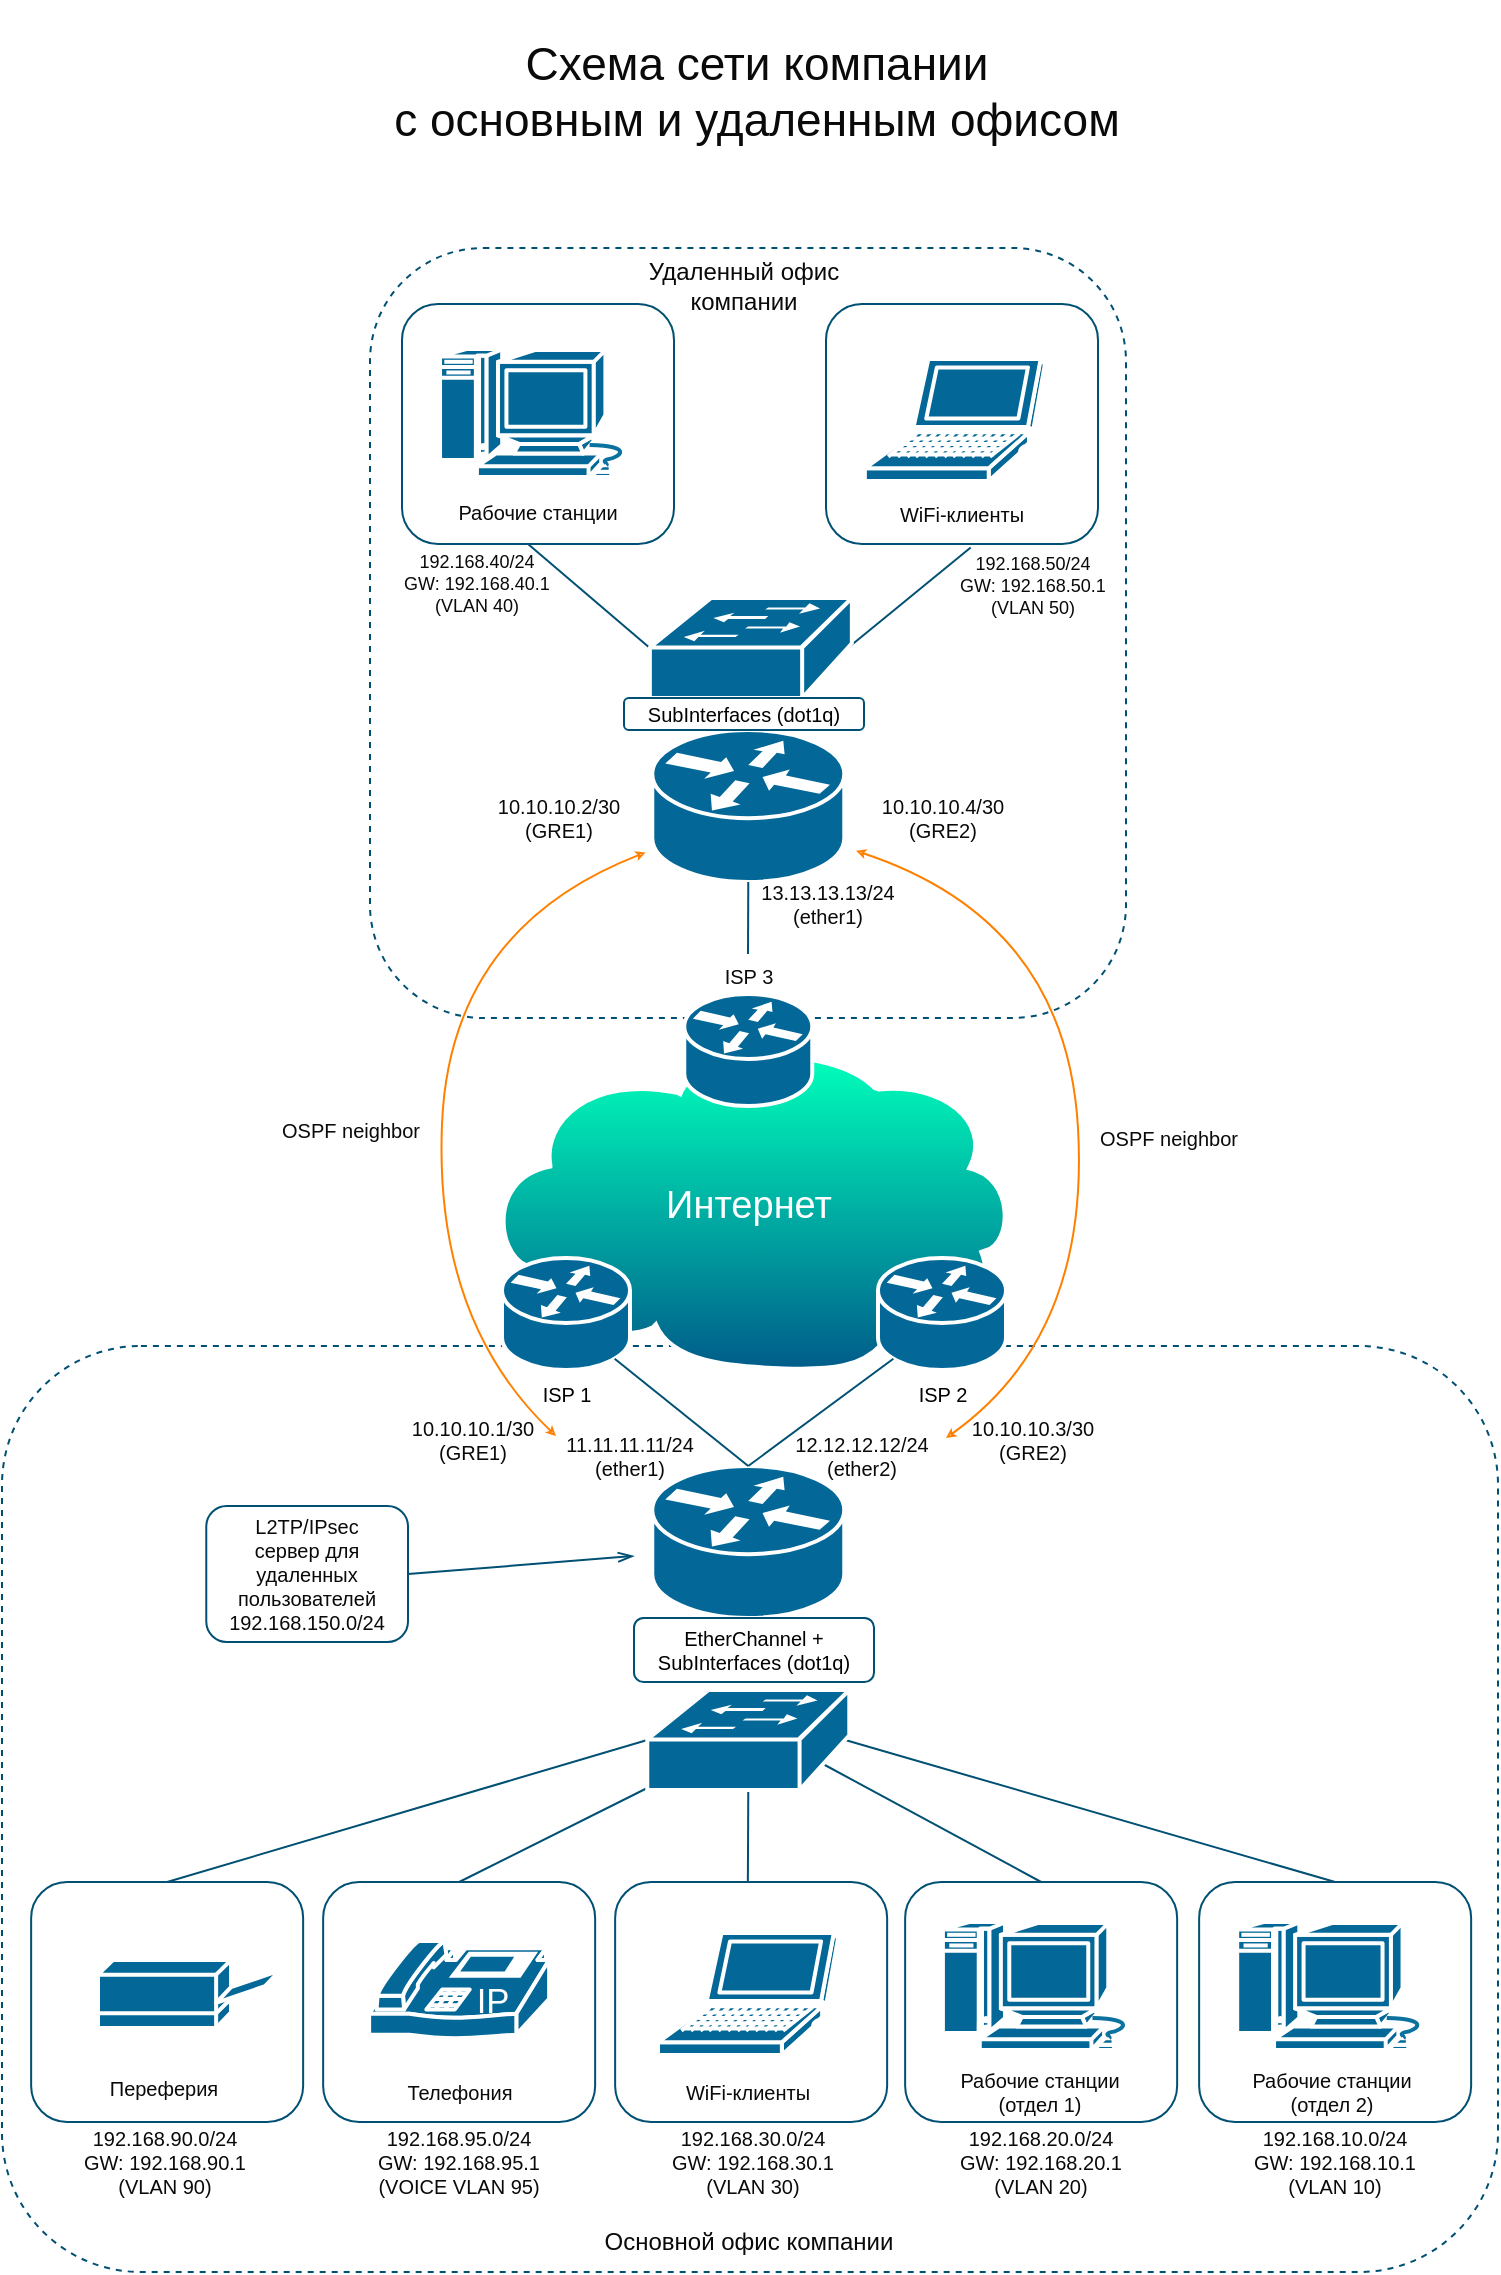 <mxfile version="20.2.7" type="device"><diagram name="Страница 1" id="0"><mxGraphModel dx="1422" dy="756" grid="1" gridSize="4" guides="1" tooltips="1" connect="1" arrows="1" fold="1" page="1" pageScale="1" pageWidth="827" pageHeight="1169" background="#ffffff" math="0" shadow="0"><root><mxCell id="0"/><mxCell id="1" parent="0"/><mxCell id="Y7g3WUkWzcewTaAp0I2f-361" value="" style="rounded=1;whiteSpace=wrap;html=1;fontColor=#0A0A0A;strokeColor=#005073;strokeWidth=1;fillColor=none;gradientColor=#E5FF00;" parent="1" vertex="1"><mxGeometry x="240" y="168" width="136" height="120" as="geometry"/></mxCell><mxCell id="Y7g3WUkWzcewTaAp0I2f-373" value="" style="rounded=1;whiteSpace=wrap;html=1;fontColor=#0A0A0A;strokeColor=#005073;strokeWidth=1;fillColor=none;gradientColor=#E5FF00;" parent="1" vertex="1"><mxGeometry x="638.57" y="957" width="136" height="120" as="geometry"/></mxCell><mxCell id="Y7g3WUkWzcewTaAp0I2f-378" value="" style="rounded=1;whiteSpace=wrap;html=1;fontColor=#0A0A0A;strokeColor=#005073;strokeWidth=1;fillColor=none;gradientColor=#E5FF00;" parent="1" vertex="1"><mxGeometry x="491.57" y="957" width="136" height="120" as="geometry"/></mxCell><mxCell id="Y7g3WUkWzcewTaAp0I2f-383" value="" style="rounded=1;whiteSpace=wrap;html=1;fontColor=#0A0A0A;strokeColor=#005073;strokeWidth=1;fillColor=none;gradientColor=#E5FF00;" parent="1" vertex="1"><mxGeometry x="346.57" y="957" width="136" height="120" as="geometry"/></mxCell><mxCell id="Y7g3WUkWzcewTaAp0I2f-390" value="" style="rounded=1;whiteSpace=wrap;html=1;fontColor=#0A0A0A;strokeColor=#005073;strokeWidth=1;fillColor=none;gradientColor=#E5FF00;" parent="1" vertex="1"><mxGeometry x="200.57" y="957" width="136" height="120" as="geometry"/></mxCell><mxCell id="Y7g3WUkWzcewTaAp0I2f-363" value="" style="rounded=1;whiteSpace=wrap;html=1;fontColor=#0A0A0A;strokeColor=#005073;strokeWidth=1;fillColor=none;gradientColor=#E5FF00;" parent="1" vertex="1"><mxGeometry x="452" y="168" width="136" height="120" as="geometry"/></mxCell><mxCell id="Y7g3WUkWzcewTaAp0I2f-413" value="" style="rounded=1;whiteSpace=wrap;html=1;fontSize=9;fontColor=#0A0A0A;strokeColor=#005073;strokeWidth=1;fillColor=none;gradientColor=#E5FF00;dashed=1;" parent="1" vertex="1"><mxGeometry x="224" y="140" width="378" height="385" as="geometry"/></mxCell><mxCell id="Y7g3WUkWzcewTaAp0I2f-404" value="" style="rounded=1;whiteSpace=wrap;html=1;fontSize=9;fontColor=#0A0A0A;strokeColor=#005073;strokeWidth=1;fillColor=none;gradientColor=#E5FF00;dashed=1;" parent="1" vertex="1"><mxGeometry x="40" y="689" width="748" height="463" as="geometry"/></mxCell><mxCell id="Y7g3WUkWzcewTaAp0I2f-392" value="" style="rounded=1;whiteSpace=wrap;html=1;fontColor=#0A0A0A;strokeColor=#005073;strokeWidth=1;fillColor=none;gradientColor=#E5FF00;" parent="1" vertex="1"><mxGeometry x="54.57" y="957" width="136" height="120" as="geometry"/></mxCell><mxCell id="Y7g3WUkWzcewTaAp0I2f-294" value="Интернет" style="shape=mxgraph.cisco.storage.cloud;html=1;dashed=0;fillColor=#005C8A;strokeColor=#ffffff;strokeWidth=2;verticalLabelPosition=middle;verticalAlign=middle;labelBackgroundColor=none;fontSize=19;labelPosition=center;align=center;fontColor=#FFFFFF;fontFamily=Helvetica;gradientColor=#00FFBB;gradientDirection=north;" parent="1" vertex="1"><mxGeometry x="279.82" y="537" width="266.63" height="164" as="geometry"/></mxCell><mxCell id="Y7g3WUkWzcewTaAp0I2f-314" value="" style="shape=mxgraph.cisco.routers.router;sketch=0;html=1;pointerEvents=1;dashed=0;fillColor=#036897;strokeColor=#ffffff;strokeWidth=2;verticalLabelPosition=bottom;verticalAlign=top;align=center;outlineConnect=0;" parent="1" vertex="1"><mxGeometry x="365.13" y="749" width="96" height="76" as="geometry"/></mxCell><mxCell id="Y7g3WUkWzcewTaAp0I2f-317" value="" style="shape=mxgraph.cisco.computers_and_peripherals.macintosh;sketch=0;html=1;pointerEvents=1;dashed=0;fillColor=#036897;strokeColor=#ffffff;strokeWidth=2;verticalLabelPosition=bottom;verticalAlign=top;align=center;outlineConnect=0;" parent="1" vertex="1"><mxGeometry x="657.07" y="977" width="99" height="64" as="geometry"/></mxCell><mxCell id="Y7g3WUkWzcewTaAp0I2f-334" value="" style="shape=mxgraph.cisco.modems_and_phones.ip_phone;sketch=0;html=1;pointerEvents=1;dashed=0;fillColor=#036897;strokeColor=#ffffff;strokeWidth=2;verticalLabelPosition=bottom;verticalAlign=top;align=center;outlineConnect=0;" parent="1" vertex="1"><mxGeometry x="223.57" y="986.5" width="90" height="50" as="geometry"/></mxCell><mxCell id="Y7g3WUkWzcewTaAp0I2f-337" value="" style="shape=mxgraph.cisco.computers_and_peripherals.printer;sketch=0;html=1;pointerEvents=1;dashed=0;fillColor=#036897;strokeColor=#ffffff;strokeWidth=2;verticalLabelPosition=bottom;verticalAlign=top;align=center;outlineConnect=0;" parent="1" vertex="1"><mxGeometry x="88" y="996" width="91" height="34" as="geometry"/></mxCell><mxCell id="Y7g3WUkWzcewTaAp0I2f-351" value="ISP 1" style="shape=mxgraph.cisco.routers.router;sketch=0;html=1;pointerEvents=1;dashed=0;fillColor=#036897;strokeColor=#ffffff;strokeWidth=2;verticalLabelPosition=bottom;verticalAlign=top;align=center;outlineConnect=0;fontSize=10;" parent="1" vertex="1"><mxGeometry x="290" y="645" width="64" height="56" as="geometry"/></mxCell><mxCell id="Y7g3WUkWzcewTaAp0I2f-352" value="&lt;div style=&quot;font-size: 10px;&quot;&gt;ISP 2&lt;/div&gt;" style="shape=mxgraph.cisco.routers.router;sketch=0;html=1;pointerEvents=1;dashed=0;fillColor=#036897;strokeColor=#ffffff;strokeWidth=2;verticalLabelPosition=bottom;verticalAlign=top;align=center;outlineConnect=0;fontSize=10;" parent="1" vertex="1"><mxGeometry x="478" y="645" width="64" height="56" as="geometry"/></mxCell><mxCell id="Y7g3WUkWzcewTaAp0I2f-353" value="ISP 3" style="shape=mxgraph.cisco.routers.router;sketch=0;html=1;pointerEvents=1;dashed=0;fillColor=#036897;strokeColor=#ffffff;strokeWidth=2;verticalLabelPosition=top;verticalAlign=bottom;align=center;outlineConnect=0;fontColor=#0A0A0A;labelPosition=center;fontSize=10;" parent="1" vertex="1"><mxGeometry x="381.13" y="513" width="64" height="56" as="geometry"/></mxCell><mxCell id="Y7g3WUkWzcewTaAp0I2f-354" value="" style="shape=mxgraph.cisco.routers.router;sketch=0;html=1;pointerEvents=1;dashed=0;fillColor=#036897;strokeColor=#ffffff;strokeWidth=2;verticalLabelPosition=bottom;verticalAlign=top;align=center;outlineConnect=0;" parent="1" vertex="1"><mxGeometry x="365.14" y="381" width="96" height="76" as="geometry"/></mxCell><mxCell id="Y7g3WUkWzcewTaAp0I2f-355" value="" style="shape=mxgraph.cisco.computers_and_peripherals.macintosh;sketch=0;html=1;pointerEvents=1;dashed=0;fillColor=#036897;strokeColor=#ffffff;strokeWidth=2;verticalLabelPosition=bottom;verticalAlign=top;align=center;outlineConnect=0;" parent="1" vertex="1"><mxGeometry x="258.5" y="190.5" width="99" height="64" as="geometry"/></mxCell><mxCell id="Y7g3WUkWzcewTaAp0I2f-362" value="Рабочие станции" style="text;html=1;strokeColor=none;fillColor=none;align=center;verticalAlign=middle;whiteSpace=wrap;rounded=0;fontColor=#0A0A0A;fontSize=10;" parent="1" vertex="1"><mxGeometry x="244" y="256.5" width="128" height="30" as="geometry"/></mxCell><mxCell id="Y7g3WUkWzcewTaAp0I2f-365" value="WiFi-клиенты" style="text;html=1;strokeColor=none;fillColor=none;align=center;verticalAlign=middle;whiteSpace=wrap;rounded=0;fontColor=#0A0A0A;fontSize=10;" parent="1" vertex="1"><mxGeometry x="456" y="258" width="128" height="30" as="geometry"/></mxCell><mxCell id="Y7g3WUkWzcewTaAp0I2f-367" value="" style="endArrow=none;html=1;rounded=0;fontSize=9;fontColor=#0A0A0A;strokeColor=#005073;strokeWidth=1;curved=1;exitX=0;exitY=0.5;exitDx=0;exitDy=0;exitPerimeter=0;" parent="1" source="Y7g3WUkWzcewTaAp0I2f-434" edge="1"><mxGeometry width="50" height="50" relative="1" as="geometry"><mxPoint x="354" y="348" as="sourcePoint"/><mxPoint x="303" y="288" as="targetPoint"/></mxGeometry></mxCell><mxCell id="Y7g3WUkWzcewTaAp0I2f-368" value="" style="endArrow=none;html=1;rounded=0;fontSize=9;fontColor=#0A0A0A;strokeColor=#005073;strokeWidth=1;curved=1;entryX=0.532;entryY=1.015;entryDx=0;entryDy=0;entryPerimeter=0;exitX=0.98;exitY=0.5;exitDx=0;exitDy=0;exitPerimeter=0;" parent="1" source="Y7g3WUkWzcewTaAp0I2f-434" target="Y7g3WUkWzcewTaAp0I2f-363" edge="1"><mxGeometry width="50" height="50" relative="1" as="geometry"><mxPoint x="463.64" y="340" as="sourcePoint"/><mxPoint x="511.64" y="280" as="targetPoint"/></mxGeometry></mxCell><mxCell id="Y7g3WUkWzcewTaAp0I2f-369" value="&lt;div style=&quot;font-size: 10px;&quot;&gt;192.168.90.0/24&lt;/div&gt;&lt;div style=&quot;font-size: 10px;&quot;&gt;GW: 192.168.90.1&lt;br style=&quot;font-size: 10px;&quot;&gt;&lt;/div&gt;&lt;div style=&quot;font-size: 10px;&quot;&gt;(VLAN 90)&lt;br style=&quot;font-size: 10px;&quot;&gt;&lt;/div&gt;" style="text;html=1;strokeColor=none;fillColor=none;align=center;verticalAlign=middle;whiteSpace=wrap;rounded=0;fontSize=10;fontColor=#0A0A0A;" parent="1" vertex="1"><mxGeometry x="70.0" y="1081" width="102.86" height="32" as="geometry"/></mxCell><mxCell id="Y7g3WUkWzcewTaAp0I2f-370" value="&lt;div&gt;192.168.40/24&lt;/div&gt;&lt;div&gt;GW: 192.168.40.1&lt;br&gt;&lt;/div&gt;&lt;div&gt;(VLAN 40)&lt;br&gt;&lt;/div&gt;" style="text;html=1;strokeColor=none;fillColor=none;align=center;verticalAlign=middle;whiteSpace=wrap;rounded=0;fontSize=9;fontColor=#0A0A0A;" parent="1" vertex="1"><mxGeometry x="230.57" y="292" width="93.43" height="32" as="geometry"/></mxCell><mxCell id="Y7g3WUkWzcewTaAp0I2f-371" value="" style="endArrow=none;html=1;rounded=0;fontSize=9;fontColor=#0A0A0A;strokeColor=#005073;strokeWidth=1;curved=1;entryX=0.5;entryY=1;entryDx=0;entryDy=0;entryPerimeter=0;" parent="1" target="Y7g3WUkWzcewTaAp0I2f-354" edge="1"><mxGeometry width="50" height="50" relative="1" as="geometry"><mxPoint x="413" y="493" as="sourcePoint"/><mxPoint x="414" y="461" as="targetPoint"/></mxGeometry></mxCell><mxCell id="Y7g3WUkWzcewTaAp0I2f-372" value="13.13.13.13/24 (ether1)" style="text;html=1;strokeColor=none;fillColor=none;align=center;verticalAlign=middle;whiteSpace=wrap;rounded=0;fontSize=10;fontColor=#0A0A0A;" parent="1" vertex="1"><mxGeometry x="423" y="453" width="60" height="30" as="geometry"/></mxCell><mxCell id="Y7g3WUkWzcewTaAp0I2f-374" value="&lt;div&gt;Рабочие станции&lt;/div&gt;&lt;div&gt;(отдел 2)&lt;/div&gt;" style="text;html=1;strokeColor=none;fillColor=none;align=center;verticalAlign=middle;whiteSpace=wrap;rounded=0;fontColor=#0A0A0A;fontSize=10;" parent="1" vertex="1"><mxGeometry x="637.43" y="1047" width="136" height="30" as="geometry"/></mxCell><mxCell id="Y7g3WUkWzcewTaAp0I2f-375" value="" style="shape=mxgraph.cisco.computers_and_peripherals.macintosh;sketch=0;html=1;pointerEvents=1;dashed=0;fillColor=#036897;strokeColor=#ffffff;strokeWidth=2;verticalLabelPosition=bottom;verticalAlign=top;align=center;outlineConnect=0;" parent="1" vertex="1"><mxGeometry x="509.93" y="977" width="99" height="64" as="geometry"/></mxCell><mxCell id="Y7g3WUkWzcewTaAp0I2f-379" value="&lt;div&gt;Рабочие станции&lt;/div&gt;&lt;div&gt;(отдел 1)&lt;/div&gt;" style="text;html=1;strokeColor=none;fillColor=none;align=center;verticalAlign=middle;whiteSpace=wrap;rounded=0;fontColor=#0A0A0A;fontSize=10;" parent="1" vertex="1"><mxGeometry x="493.43" y="1047" width="132" height="30" as="geometry"/></mxCell><mxCell id="Y7g3WUkWzcewTaAp0I2f-380" value="" style="shape=mxgraph.cisco.computers_and_peripherals.laptop;sketch=0;html=1;pointerEvents=1;dashed=0;fillColor=#036897;strokeColor=#ffffff;strokeWidth=2;verticalLabelPosition=bottom;verticalAlign=top;align=center;outlineConnect=0;" parent="1" vertex="1"><mxGeometry x="368" y="982.5" width="90" height="61" as="geometry"/></mxCell><mxCell id="Y7g3WUkWzcewTaAp0I2f-384" value="WiFi-клиенты" style="text;html=1;strokeColor=none;fillColor=none;align=center;verticalAlign=middle;whiteSpace=wrap;rounded=0;fontColor=#0A0A0A;fontSize=10;" parent="1" vertex="1"><mxGeometry x="345.43" y="1047" width="136" height="30" as="geometry"/></mxCell><mxCell id="Y7g3WUkWzcewTaAp0I2f-391" value="Телефония" style="text;html=1;strokeColor=none;fillColor=none;align=center;verticalAlign=middle;whiteSpace=wrap;rounded=0;fontColor=#0A0A0A;fontSize=10;" parent="1" vertex="1"><mxGeometry x="201.43" y="1047" width="136" height="30" as="geometry"/></mxCell><mxCell id="Y7g3WUkWzcewTaAp0I2f-393" value="Переферия" style="text;html=1;strokeColor=none;fillColor=none;align=center;verticalAlign=middle;whiteSpace=wrap;rounded=0;fontColor=#0A0A0A;fontSize=10;" parent="1" vertex="1"><mxGeometry x="53.43" y="1045" width="136" height="30" as="geometry"/></mxCell><mxCell id="Y7g3WUkWzcewTaAp0I2f-394" value="" style="endArrow=none;html=1;rounded=0;fontSize=9;fontColor=#0A0A0A;strokeColor=#005073;strokeWidth=1;curved=1;exitX=0.5;exitY=0;exitDx=0;exitDy=0;entryX=0;entryY=0.5;entryDx=0;entryDy=0;entryPerimeter=0;" parent="1" source="Y7g3WUkWzcewTaAp0I2f-392" target="Y7g3WUkWzcewTaAp0I2f-432" edge="1"><mxGeometry width="50" height="50" relative="1" as="geometry"><mxPoint x="131.43" y="945" as="sourcePoint"/><mxPoint x="355.43" y="881" as="targetPoint"/></mxGeometry></mxCell><mxCell id="Y7g3WUkWzcewTaAp0I2f-395" value="" style="endArrow=none;html=1;rounded=0;fontSize=9;fontColor=#0A0A0A;strokeColor=#005073;strokeWidth=1;curved=1;entryX=0;entryY=0.98;entryDx=0;entryDy=0;exitX=0.5;exitY=0;exitDx=0;exitDy=0;entryPerimeter=0;" parent="1" source="Y7g3WUkWzcewTaAp0I2f-390" target="Y7g3WUkWzcewTaAp0I2f-432" edge="1"><mxGeometry width="50" height="50" relative="1" as="geometry"><mxPoint x="267.43" y="949" as="sourcePoint"/><mxPoint x="355.43" y="897" as="targetPoint"/></mxGeometry></mxCell><mxCell id="Y7g3WUkWzcewTaAp0I2f-396" value="" style="endArrow=none;html=1;rounded=0;fontSize=9;fontColor=#0A0A0A;strokeColor=#005073;strokeWidth=1;curved=1;entryX=0.5;entryY=0.98;entryDx=0;entryDy=0;entryPerimeter=0;exitX=0.488;exitY=0;exitDx=0;exitDy=0;exitPerimeter=0;" parent="1" source="Y7g3WUkWzcewTaAp0I2f-383" target="Y7g3WUkWzcewTaAp0I2f-432" edge="1"><mxGeometry width="50" height="50" relative="1" as="geometry"><mxPoint x="413" y="956" as="sourcePoint"/><mxPoint x="415" y="911" as="targetPoint"/></mxGeometry></mxCell><mxCell id="Y7g3WUkWzcewTaAp0I2f-397" value="" style="endArrow=none;html=1;rounded=0;fontSize=9;fontColor=#0A0A0A;strokeColor=#005073;strokeWidth=1;curved=1;entryX=0.5;entryY=0;entryDx=0;entryDy=0;exitX=0.98;exitY=0.5;exitDx=0;exitDy=0;exitPerimeter=0;" parent="1" source="Y7g3WUkWzcewTaAp0I2f-432" target="Y7g3WUkWzcewTaAp0I2f-373" edge="1"><mxGeometry width="50" height="50" relative="1" as="geometry"><mxPoint x="475.43" y="881" as="sourcePoint"/><mxPoint x="707.43" y="945" as="targetPoint"/></mxGeometry></mxCell><mxCell id="Y7g3WUkWzcewTaAp0I2f-398" value="" style="endArrow=none;html=1;rounded=0;fontSize=9;fontColor=#0A0A0A;strokeColor=#005073;strokeWidth=1;curved=1;entryX=0.5;entryY=0;entryDx=0;entryDy=0;exitX=0.87;exitY=0.74;exitDx=0;exitDy=0;exitPerimeter=0;" parent="1" source="Y7g3WUkWzcewTaAp0I2f-432" target="Y7g3WUkWzcewTaAp0I2f-378" edge="1"><mxGeometry width="50" height="50" relative="1" as="geometry"><mxPoint x="475.43" y="897" as="sourcePoint"/><mxPoint x="566.43" y="949" as="targetPoint"/></mxGeometry></mxCell><mxCell id="Y7g3WUkWzcewTaAp0I2f-400" value="&lt;div style=&quot;font-size: 10px;&quot;&gt;192.168.95.0/24&lt;/div&gt;&lt;div style=&quot;font-size: 10px;&quot;&gt;GW: 192.168.95.1&lt;br style=&quot;font-size: 10px;&quot;&gt;&lt;/div&gt;&lt;div style=&quot;font-size: 10px;&quot;&gt;(VOICE VLAN 95)&lt;br style=&quot;font-size: 10px;&quot;&gt;&lt;/div&gt;" style="text;html=1;strokeColor=none;fillColor=none;align=center;verticalAlign=middle;whiteSpace=wrap;rounded=0;fontSize=10;fontColor=#0A0A0A;" parent="1" vertex="1"><mxGeometry x="217.14" y="1081" width="102.86" height="32" as="geometry"/></mxCell><mxCell id="Y7g3WUkWzcewTaAp0I2f-401" value="&lt;div style=&quot;font-size: 10px;&quot;&gt;192.168.30.0/24&lt;/div&gt;&lt;div style=&quot;font-size: 10px;&quot;&gt;GW: 192.168.30.1&lt;br style=&quot;font-size: 10px;&quot;&gt;&lt;/div&gt;&lt;div style=&quot;font-size: 10px;&quot;&gt;(VLAN 30)&lt;br style=&quot;font-size: 10px;&quot;&gt;&lt;/div&gt;" style="text;html=1;strokeColor=none;fillColor=none;align=center;verticalAlign=middle;whiteSpace=wrap;rounded=0;fontSize=10;fontColor=#0A0A0A;" parent="1" vertex="1"><mxGeometry x="364.0" y="1081" width="102.86" height="32" as="geometry"/></mxCell><mxCell id="Y7g3WUkWzcewTaAp0I2f-402" value="&lt;div style=&quot;font-size: 10px;&quot;&gt;192.168.20.0/24&lt;/div&gt;&lt;div style=&quot;font-size: 10px;&quot;&gt;GW: 192.168.20.1&lt;br style=&quot;font-size: 10px;&quot;&gt;&lt;/div&gt;&lt;div style=&quot;font-size: 10px;&quot;&gt;(VLAN 20)&lt;br style=&quot;font-size: 10px;&quot;&gt;&lt;/div&gt;" style="text;html=1;strokeColor=none;fillColor=none;align=center;verticalAlign=middle;whiteSpace=wrap;rounded=0;fontSize=10;fontColor=#0A0A0A;" parent="1" vertex="1"><mxGeometry x="508.14" y="1081" width="102.86" height="32" as="geometry"/></mxCell><mxCell id="Y7g3WUkWzcewTaAp0I2f-403" value="&lt;div style=&quot;font-size: 10px;&quot;&gt;192.168.10.0/24&lt;/div&gt;&lt;div style=&quot;font-size: 10px;&quot;&gt;GW: 192.168.10.1&lt;br style=&quot;font-size: 10px;&quot;&gt;&lt;/div&gt;&lt;div style=&quot;font-size: 10px;&quot;&gt;(VLAN 10)&lt;br style=&quot;font-size: 10px;&quot;&gt;&lt;/div&gt;" style="text;html=1;strokeColor=none;fillColor=none;align=center;verticalAlign=middle;whiteSpace=wrap;rounded=0;fontSize=10;fontColor=#0A0A0A;" parent="1" vertex="1"><mxGeometry x="655.14" y="1081" width="102.86" height="32" as="geometry"/></mxCell><mxCell id="Y7g3WUkWzcewTaAp0I2f-406" value="" style="endArrow=none;html=1;rounded=0;fontSize=9;fontColor=#0A0A0A;strokeColor=#005073;strokeWidth=1;curved=1;exitX=0.88;exitY=0.9;exitDx=0;exitDy=0;exitPerimeter=0;entryX=0.5;entryY=0;entryDx=0;entryDy=0;entryPerimeter=0;" parent="1" source="Y7g3WUkWzcewTaAp0I2f-351" target="Y7g3WUkWzcewTaAp0I2f-314" edge="1"><mxGeometry width="50" height="50" relative="1" as="geometry"><mxPoint x="350" y="702" as="sourcePoint"/><mxPoint x="390" y="742" as="targetPoint"/></mxGeometry></mxCell><mxCell id="Y7g3WUkWzcewTaAp0I2f-407" value="" style="endArrow=none;html=1;rounded=0;fontSize=9;fontColor=#0A0A0A;strokeColor=#005073;strokeWidth=1;curved=1;entryX=0.5;entryY=0;entryDx=0;entryDy=0;entryPerimeter=0;exitX=0.12;exitY=0.9;exitDx=0;exitDy=0;exitPerimeter=0;" parent="1" source="Y7g3WUkWzcewTaAp0I2f-352" target="Y7g3WUkWzcewTaAp0I2f-314" edge="1"><mxGeometry width="50" height="50" relative="1" as="geometry"><mxPoint x="476" y="705" as="sourcePoint"/><mxPoint x="442" y="741" as="targetPoint"/></mxGeometry></mxCell><mxCell id="Y7g3WUkWzcewTaAp0I2f-409" value="12.12.12.12/24 (ether2)" style="text;html=1;strokeColor=none;fillColor=none;align=center;verticalAlign=middle;whiteSpace=wrap;rounded=0;fontSize=10;fontColor=#0A0A0A;" parent="1" vertex="1"><mxGeometry x="440" y="729" width="60" height="30" as="geometry"/></mxCell><mxCell id="Y7g3WUkWzcewTaAp0I2f-410" value="&lt;div style=&quot;font-size: 10px;&quot;&gt;11.11.11.11/24 (ether1)&lt;br style=&quot;font-size: 10px;&quot;&gt;&lt;/div&gt;" style="text;html=1;strokeColor=none;fillColor=none;align=center;verticalAlign=middle;whiteSpace=wrap;rounded=0;fontSize=10;fontColor=#0A0A0A;" parent="1" vertex="1"><mxGeometry x="324.0" y="729" width="60" height="30" as="geometry"/></mxCell><mxCell id="Y7g3WUkWzcewTaAp0I2f-411" value="" style="endArrow=classic;html=1;rounded=0;fontSize=9;fontColor=#0A0A0A;strokeColor=#FF8000;strokeWidth=1;curved=1;entryX=0.92;entryY=1.038;entryDx=0;entryDy=0;entryPerimeter=0;startArrow=classic;startFill=0;endFill=0;endSize=2;startSize=2;" parent="1" target="Y7g3WUkWzcewTaAp0I2f-416" edge="1"><mxGeometry width="50" height="50" relative="1" as="geometry"><mxPoint x="317" y="734" as="sourcePoint"/><mxPoint x="358" y="429" as="targetPoint"/><Array as="points"><mxPoint x="256" y="676"/><mxPoint x="264" y="480"/></Array></mxGeometry></mxCell><mxCell id="Y7g3WUkWzcewTaAp0I2f-412" value="" style="endArrow=classic;html=1;rounded=0;fontSize=9;fontColor=#0A0A0A;strokeColor=#FF8000;strokeWidth=1;curved=1;exitX=0.082;exitY=1.013;exitDx=0;exitDy=0;exitPerimeter=0;startArrow=classic;startFill=0;endFill=0;endSize=2;startSize=2;" parent="1" source="Y7g3WUkWzcewTaAp0I2f-417" edge="1"><mxGeometry width="50" height="50" relative="1" as="geometry"><mxPoint x="470" y="433" as="sourcePoint"/><mxPoint x="512" y="735" as="targetPoint"/><Array as="points"><mxPoint x="572" y="476"/><mxPoint x="584" y="684"/></Array></mxGeometry></mxCell><mxCell id="Y7g3WUkWzcewTaAp0I2f-414" value="&lt;div style=&quot;font-size: 10px;&quot;&gt;10.10.10.3/30&lt;/div&gt;&lt;div style=&quot;font-size: 10px;&quot;&gt;(GRE2)&lt;br style=&quot;font-size: 10px;&quot;&gt;&lt;/div&gt;" style="text;html=1;strokeColor=none;fillColor=none;align=center;verticalAlign=middle;whiteSpace=wrap;rounded=0;fontSize=10;fontColor=#0A0A0A;" parent="1" vertex="1"><mxGeometry x="503.86" y="720" width="102.86" height="32" as="geometry"/></mxCell><mxCell id="Y7g3WUkWzcewTaAp0I2f-415" value="&lt;div style=&quot;font-size: 10px;&quot;&gt;10.10.10.1/30&lt;/div&gt;&lt;div style=&quot;font-size: 10px;&quot;&gt;(GRE1)&lt;br style=&quot;font-size: 10px;&quot;&gt;&lt;/div&gt;" style="text;html=1;strokeColor=none;fillColor=none;align=center;verticalAlign=middle;whiteSpace=wrap;rounded=0;fontSize=10;fontColor=#0A0A0A;" parent="1" vertex="1"><mxGeometry x="224.0" y="720" width="102.86" height="32" as="geometry"/></mxCell><mxCell id="Y7g3WUkWzcewTaAp0I2f-416" value="&lt;div style=&quot;font-size: 10px;&quot;&gt;10.10.10.2/30&lt;/div&gt;&lt;div style=&quot;font-size: 10px;&quot;&gt;(GRE1)&lt;br style=&quot;font-size: 10px;&quot;&gt;&lt;/div&gt;" style="text;html=1;strokeColor=none;fillColor=none;align=center;verticalAlign=middle;whiteSpace=wrap;rounded=0;fontSize=10;fontColor=#0A0A0A;" parent="1" vertex="1"><mxGeometry x="267.14" y="409" width="102.86" height="32" as="geometry"/></mxCell><mxCell id="Y7g3WUkWzcewTaAp0I2f-417" value="&lt;div style=&quot;font-size: 10px;&quot;&gt;10.10.10.4/30&lt;/div&gt;&lt;div style=&quot;font-size: 10px;&quot;&gt;(GRE2)&lt;br style=&quot;font-size: 10px;&quot;&gt;&lt;/div&gt;" style="text;html=1;strokeColor=none;fillColor=none;align=center;verticalAlign=middle;whiteSpace=wrap;rounded=0;fontSize=10;fontColor=#0A0A0A;" parent="1" vertex="1"><mxGeometry x="458.57" y="409" width="102.86" height="32" as="geometry"/></mxCell><mxCell id="Y7g3WUkWzcewTaAp0I2f-418" value="&lt;div style=&quot;font-size: 23px;&quot;&gt;&lt;font style=&quot;font-size: 23px;&quot;&gt;Схема сети компании&lt;/font&gt;&lt;/div&gt;&lt;div style=&quot;font-size: 23px;&quot;&gt;&lt;font style=&quot;font-size: 23px;&quot;&gt;с основным и удаленным офисом&lt;br&gt;&lt;/font&gt;&lt;/div&gt;" style="text;html=1;strokeColor=none;fillColor=none;align=center;verticalAlign=middle;whiteSpace=wrap;rounded=0;fontSize=17;fontColor=#0A0A0A;" parent="1" vertex="1"><mxGeometry x="182.7" y="16" width="468.86" height="92" as="geometry"/></mxCell><mxCell id="Y7g3WUkWzcewTaAp0I2f-419" value="L2TP/IPsec сервер для удаленных пользователей 192.168.150.0/24" style="text;html=1;strokeColor=none;fillColor=none;align=center;verticalAlign=middle;whiteSpace=wrap;rounded=0;fontSize=10;fontColor=#0A0A0A;" parent="1" vertex="1"><mxGeometry x="151.14" y="771.5" width="82.86" height="63" as="geometry"/></mxCell><mxCell id="Y7g3WUkWzcewTaAp0I2f-421" value="" style="endArrow=none;html=1;rounded=0;fontSize=9;fontColor=#0A0A0A;strokeColor=#005073;strokeWidth=1;curved=1;startArrow=openThin;startFill=0;entryX=1;entryY=0.5;entryDx=0;entryDy=0;" parent="1" target="Y7g3WUkWzcewTaAp0I2f-425" edge="1"><mxGeometry width="50" height="50" relative="1" as="geometry"><mxPoint x="356" y="794" as="sourcePoint"/><mxPoint x="272" y="763" as="targetPoint"/></mxGeometry></mxCell><mxCell id="Y7g3WUkWzcewTaAp0I2f-422" value="OSPF neighbor" style="text;html=1;strokeColor=none;fillColor=none;align=center;verticalAlign=middle;whiteSpace=wrap;rounded=0;fontSize=10;fontColor=#0A0A0A;direction=west;textDirection=ltr;" parent="1" vertex="1"><mxGeometry x="179" y="569" width="70.86" height="24" as="geometry"/></mxCell><mxCell id="Y7g3WUkWzcewTaAp0I2f-423" value="OSPF neighbor" style="text;html=1;strokeColor=none;fillColor=none;align=center;verticalAlign=middle;whiteSpace=wrap;rounded=0;fontSize=10;fontColor=#0A0A0A;" parent="1" vertex="1"><mxGeometry x="588" y="573" width="70.86" height="24" as="geometry"/></mxCell><mxCell id="Y7g3WUkWzcewTaAp0I2f-425" value="" style="rounded=1;whiteSpace=wrap;html=1;fontSize=10;fontColor=#FEFAE0;strokeColor=#005073;fillColor=none;" parent="1" vertex="1"><mxGeometry x="142.14" y="769" width="100.86" height="68" as="geometry"/></mxCell><mxCell id="Y7g3WUkWzcewTaAp0I2f-431" value="EtherChannel + SubInterfaces (dot1q)" style="rounded=1;whiteSpace=wrap;html=1;fontSize=10;fontColor=#000000;strokeColor=#005073;fillColor=default;" parent="1" vertex="1"><mxGeometry x="356" y="825" width="120" height="32" as="geometry"/></mxCell><mxCell id="Y7g3WUkWzcewTaAp0I2f-432" value="" style="shape=mxgraph.cisco.switches.workgroup_switch;sketch=0;html=1;pointerEvents=1;dashed=0;fillColor=#036897;strokeColor=#ffffff;strokeWidth=2;verticalLabelPosition=bottom;verticalAlign=top;align=center;outlineConnect=0;fontSize=10;fontColor=#000000;" parent="1" vertex="1"><mxGeometry x="362.64" y="861" width="101" height="50" as="geometry"/></mxCell><mxCell id="Y7g3WUkWzcewTaAp0I2f-434" value="" style="shape=mxgraph.cisco.switches.workgroup_switch;sketch=0;html=1;pointerEvents=1;dashed=0;fillColor=#036897;strokeColor=#ffffff;strokeWidth=2;verticalLabelPosition=bottom;verticalAlign=top;align=center;outlineConnect=0;fontSize=10;fontColor=#000000;" parent="1" vertex="1"><mxGeometry x="363.93" y="315" width="101" height="50" as="geometry"/></mxCell><mxCell id="Y7g3WUkWzcewTaAp0I2f-435" value="SubInterfaces (dot1q)" style="rounded=1;whiteSpace=wrap;html=1;fontSize=10;fontColor=#000000;strokeColor=#005073;fillColor=default;" parent="1" vertex="1"><mxGeometry x="351" y="365" width="120" height="16" as="geometry"/></mxCell><mxCell id="Y7g3WUkWzcewTaAp0I2f-436" value="&lt;div&gt;192.168.50/24&lt;/div&gt;&lt;div&gt;GW: 192.168.50.1&lt;br&gt;&lt;/div&gt;&lt;div&gt;(VLAN 50)&lt;br&gt;&lt;/div&gt;" style="text;html=1;strokeColor=none;fillColor=none;align=center;verticalAlign=middle;whiteSpace=wrap;rounded=0;fontSize=9;fontColor=#0A0A0A;" parent="1" vertex="1"><mxGeometry x="508.57" y="293" width="93.43" height="32" as="geometry"/></mxCell><mxCell id="Y7g3WUkWzcewTaAp0I2f-437" value="Удаленный офис компании" style="text;html=1;strokeColor=none;fillColor=none;align=center;verticalAlign=middle;whiteSpace=wrap;rounded=0;fontColor=#0A0A0A;fontSize=12;" parent="1" vertex="1"><mxGeometry x="346.57" y="144" width="128" height="30" as="geometry"/></mxCell><mxCell id="Y7g3WUkWzcewTaAp0I2f-438" value="Основной офис компании" style="text;html=1;strokeColor=none;fillColor=none;align=center;verticalAlign=middle;whiteSpace=wrap;rounded=0;fontColor=#0A0A0A;fontSize=12;" parent="1" vertex="1"><mxGeometry x="298.5" y="1122" width="229" height="30" as="geometry"/></mxCell><mxCell id="Y7g3WUkWzcewTaAp0I2f-360" value="" style="shape=mxgraph.cisco.computers_and_peripherals.laptop;sketch=0;html=1;pointerEvents=1;dashed=0;fillColor=#036897;strokeColor=#ffffff;strokeWidth=2;verticalLabelPosition=bottom;verticalAlign=top;align=center;outlineConnect=0;" parent="1" vertex="1"><mxGeometry x="471.43" y="195.5" width="90" height="61" as="geometry"/></mxCell></root></mxGraphModel></diagram></mxfile>